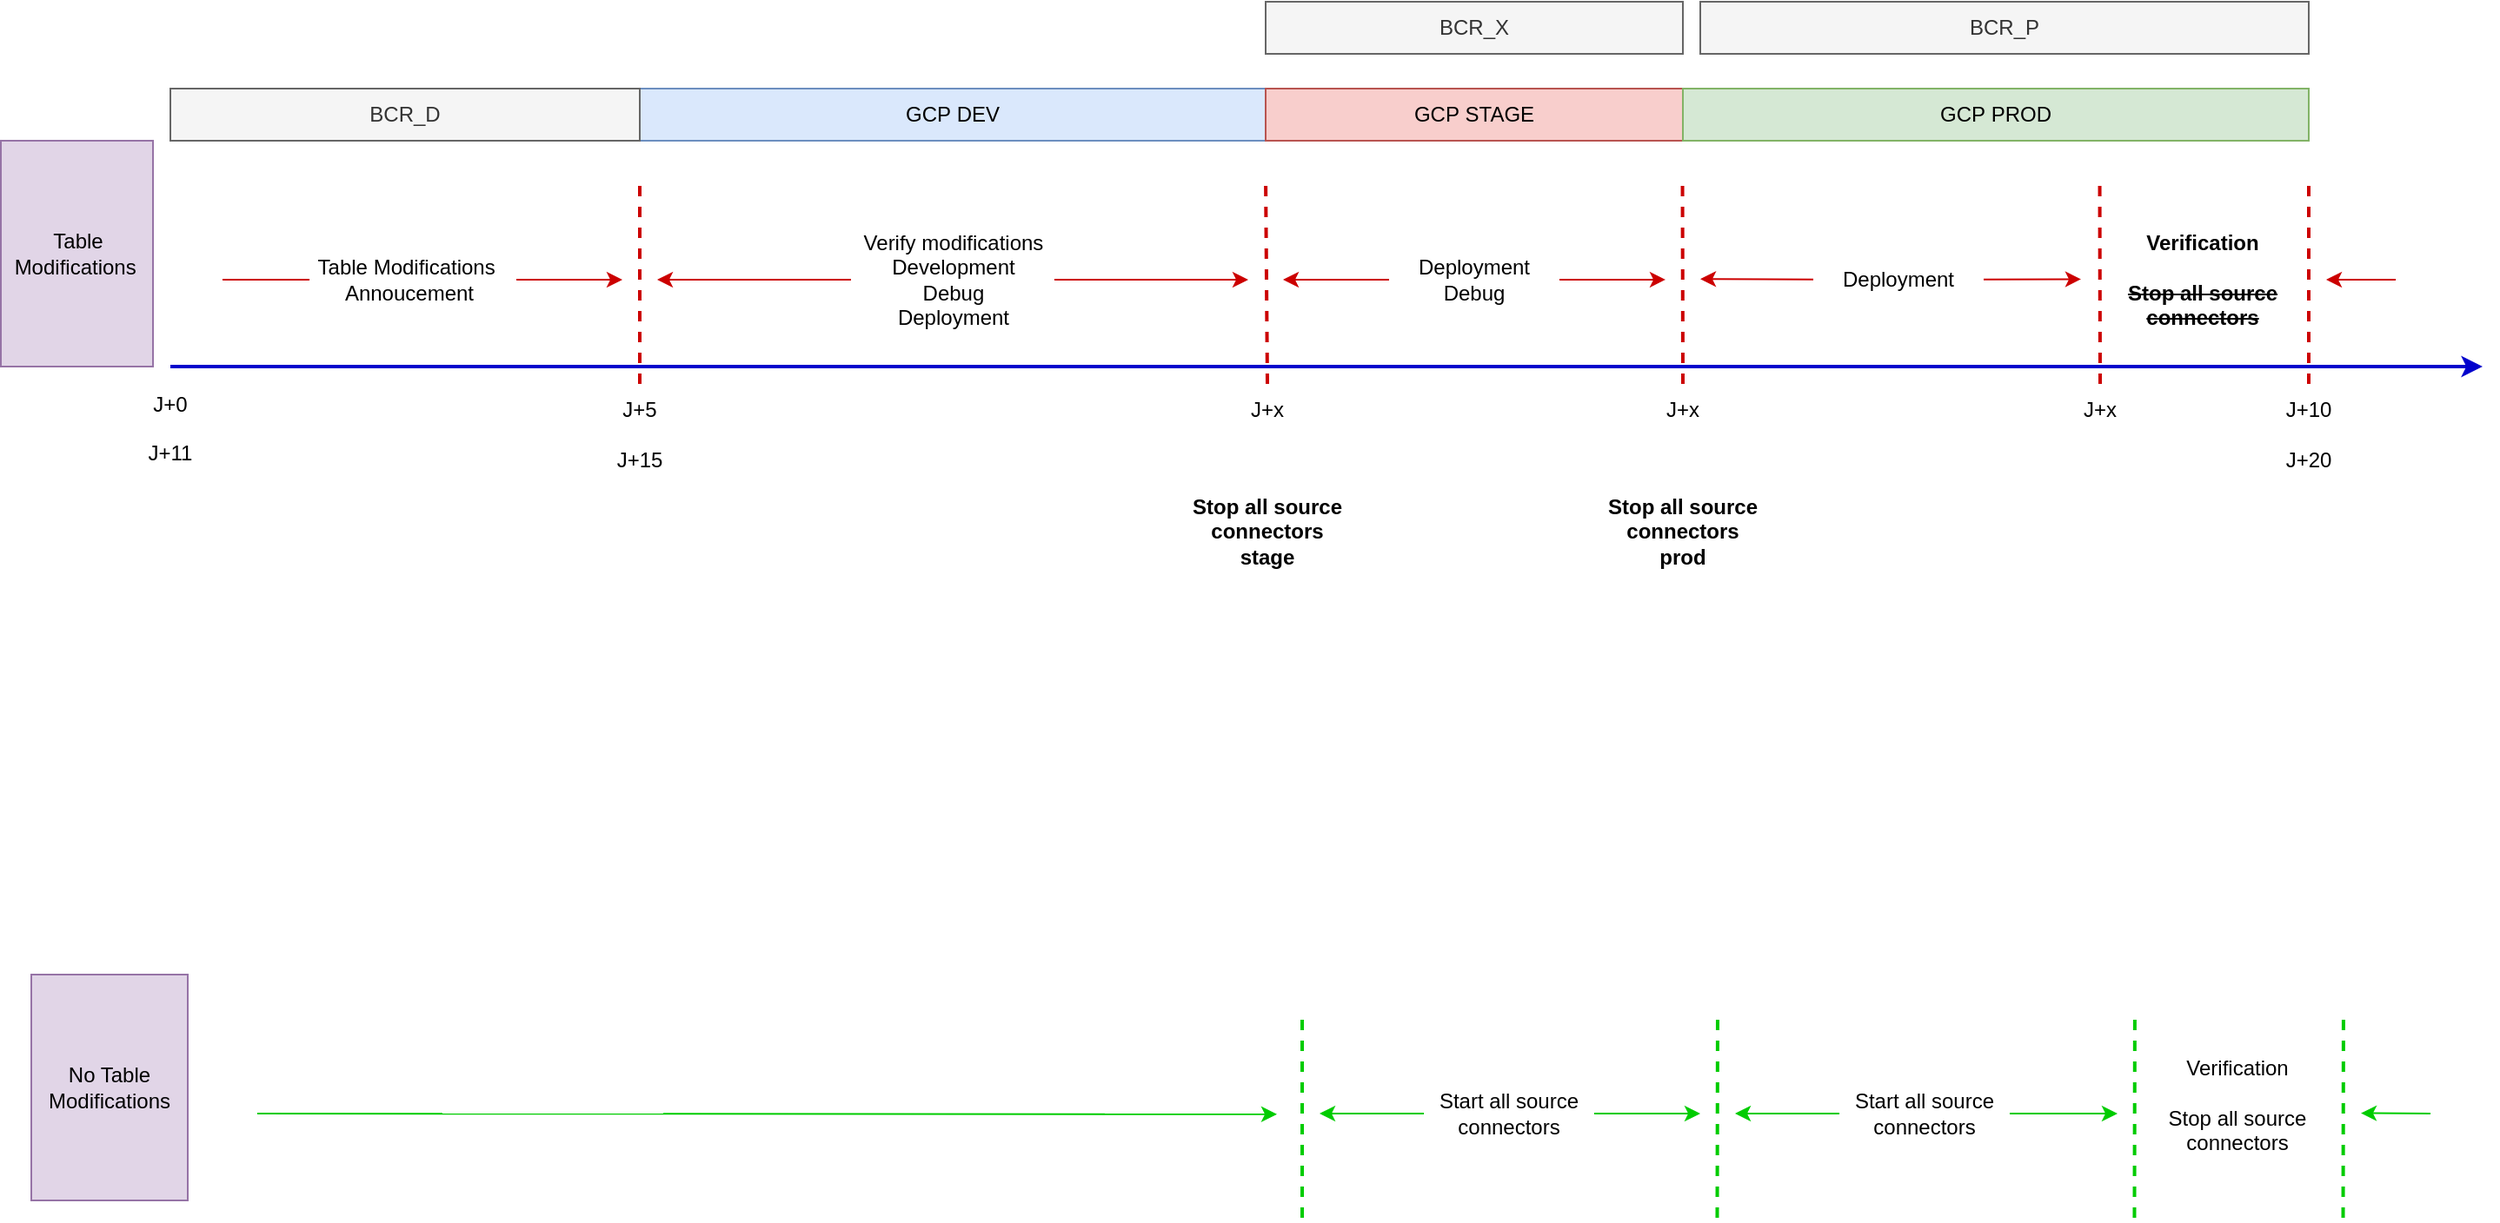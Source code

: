<mxfile version="23.1.8" type="github">
  <diagram name="Page-1" id="e7e014a7-5840-1c2e-5031-d8a46d1fe8dd">
    <mxGraphModel dx="1666" dy="-67" grid="1" gridSize="10" guides="1" tooltips="1" connect="1" arrows="1" fold="1" page="1" pageScale="1" pageWidth="1169" pageHeight="826" background="none" math="0" shadow="0">
      <root>
        <mxCell id="0" />
        <mxCell id="1" parent="0" />
        <mxCell id="tyBdn8Una6jYjnqN0pja-41" value="" style="endArrow=classic;html=1;rounded=0;strokeWidth=2;strokeColor=#0000CC;" parent="1" edge="1">
          <mxGeometry width="50" height="50" relative="1" as="geometry">
            <mxPoint x="120" y="1200" as="sourcePoint" />
            <mxPoint x="1450" y="1200" as="targetPoint" />
          </mxGeometry>
        </mxCell>
        <mxCell id="tyBdn8Una6jYjnqN0pja-42" value="J+x" style="text;html=1;align=center;verticalAlign=middle;whiteSpace=wrap;rounded=0;" parent="1" vertex="1">
          <mxGeometry x="1200" y="1210" width="60" height="30" as="geometry" />
        </mxCell>
        <mxCell id="tyBdn8Una6jYjnqN0pja-43" value="J+x" style="text;html=1;align=center;verticalAlign=middle;whiteSpace=wrap;rounded=0;" parent="1" vertex="1">
          <mxGeometry x="960" y="1210" width="60" height="30" as="geometry" />
        </mxCell>
        <mxCell id="tyBdn8Una6jYjnqN0pja-44" value="J+x" style="text;html=1;align=center;verticalAlign=middle;whiteSpace=wrap;rounded=0;" parent="1" vertex="1">
          <mxGeometry x="721" y="1210" width="60" height="30" as="geometry" />
        </mxCell>
        <mxCell id="tyBdn8Una6jYjnqN0pja-45" value="Table Modifications&amp;nbsp;&lt;br&gt;Annoucement" style="text;html=1;align=center;verticalAlign=middle;whiteSpace=wrap;rounded=0;" parent="1" vertex="1">
          <mxGeometry x="200" y="1135" width="115" height="30" as="geometry" />
        </mxCell>
        <mxCell id="tyBdn8Una6jYjnqN0pja-46" value="" style="endArrow=classic;html=1;rounded=0;endSize=6;startSize=6;targetPerimeterSpacing=0;exitX=1.035;exitY=0.5;exitDx=0;exitDy=0;exitPerimeter=0;strokeColor=#CC0000;" parent="1" source="tyBdn8Una6jYjnqN0pja-45" edge="1">
          <mxGeometry width="50" height="50" relative="1" as="geometry">
            <mxPoint x="240" y="1150" as="sourcePoint" />
            <mxPoint x="380" y="1150" as="targetPoint" />
          </mxGeometry>
        </mxCell>
        <mxCell id="tyBdn8Una6jYjnqN0pja-54" value="Verify modifications&lt;br&gt;Development &lt;br&gt;Debug&lt;br&gt;Deployment" style="text;html=1;align=center;verticalAlign=middle;whiteSpace=wrap;rounded=0;" parent="1" vertex="1">
          <mxGeometry x="511.5" y="1135" width="117" height="30" as="geometry" />
        </mxCell>
        <mxCell id="tyBdn8Una6jYjnqN0pja-58" value="J+5" style="text;html=1;align=center;verticalAlign=middle;whiteSpace=wrap;rounded=0;" parent="1" vertex="1">
          <mxGeometry x="360" y="1210" width="60" height="30" as="geometry" />
        </mxCell>
        <mxCell id="tyBdn8Una6jYjnqN0pja-62" value="" style="endArrow=none;html=1;rounded=0;endFill=0;startArrow=classic;startFill=1;entryX=0;entryY=0.5;entryDx=0;entryDy=0;strokeColor=#CC0000;" parent="1" target="tyBdn8Una6jYjnqN0pja-54" edge="1">
          <mxGeometry width="50" height="50" relative="1" as="geometry">
            <mxPoint x="400" y="1150" as="sourcePoint" />
            <mxPoint x="330" y="1149.83" as="targetPoint" />
          </mxGeometry>
        </mxCell>
        <mxCell id="tyBdn8Una6jYjnqN0pja-63" value="" style="endArrow=classic;html=1;rounded=0;endFill=1;startArrow=none;startFill=0;endSize=6;strokeColor=#CC0000;" parent="1" source="tyBdn8Una6jYjnqN0pja-54" edge="1">
          <mxGeometry width="50" height="50" relative="1" as="geometry">
            <mxPoint x="570" y="1149.83" as="sourcePoint" />
            <mxPoint x="740" y="1150" as="targetPoint" />
          </mxGeometry>
        </mxCell>
        <mxCell id="tyBdn8Una6jYjnqN0pja-66" value="" style="endArrow=none;dashed=1;html=1;rounded=0;exitX=0.5;exitY=0;exitDx=0;exitDy=0;strokeWidth=2;strokeColor=#CC0000;" parent="1" source="tyBdn8Una6jYjnqN0pja-58" edge="1">
          <mxGeometry width="50" height="50" relative="1" as="geometry">
            <mxPoint x="530" y="1220" as="sourcePoint" />
            <mxPoint x="390" y="1090" as="targetPoint" />
          </mxGeometry>
        </mxCell>
        <mxCell id="tyBdn8Una6jYjnqN0pja-67" value="" style="endArrow=none;dashed=1;html=1;rounded=0;exitX=0.5;exitY=0;exitDx=0;exitDy=0;strokeWidth=2;strokeColor=#CC0000;" parent="1" source="tyBdn8Una6jYjnqN0pja-44" edge="1">
          <mxGeometry width="50" height="50" relative="1" as="geometry">
            <mxPoint x="629.76" y="1210" as="sourcePoint" />
            <mxPoint x="750" y="1090" as="targetPoint" />
          </mxGeometry>
        </mxCell>
        <mxCell id="tyBdn8Una6jYjnqN0pja-69" value="" style="endArrow=none;dashed=1;html=1;rounded=0;exitX=0.5;exitY=0;exitDx=0;exitDy=0;strokeWidth=2;strokeColor=#CC0000;" parent="1" source="tyBdn8Una6jYjnqN0pja-43" edge="1">
          <mxGeometry width="50" height="50" relative="1" as="geometry">
            <mxPoint x="990" y="1210" as="sourcePoint" />
            <mxPoint x="989.76" y="1090" as="targetPoint" />
          </mxGeometry>
        </mxCell>
        <mxCell id="tyBdn8Una6jYjnqN0pja-70" value="" style="endArrow=none;dashed=1;html=1;rounded=0;exitX=0.5;exitY=0;exitDx=0;exitDy=0;strokeWidth=2;strokeColor=#CC0000;" parent="1" source="tyBdn8Una6jYjnqN0pja-42" edge="1">
          <mxGeometry width="50" height="50" relative="1" as="geometry">
            <mxPoint x="1230" y="1210" as="sourcePoint" />
            <mxPoint x="1229.76" y="1090" as="targetPoint" />
          </mxGeometry>
        </mxCell>
        <mxCell id="tyBdn8Una6jYjnqN0pja-71" value="" style="endArrow=none;html=1;rounded=0;endFill=0;startArrow=classic;startFill=1;strokeColor=#CC0000;" parent="1" edge="1">
          <mxGeometry width="50" height="50" relative="1" as="geometry">
            <mxPoint x="1360" y="1150" as="sourcePoint" />
            <mxPoint x="1400" y="1150" as="targetPoint" />
          </mxGeometry>
        </mxCell>
        <mxCell id="tyBdn8Una6jYjnqN0pja-72" value="" style="endArrow=none;html=1;rounded=0;strokeColor=#CC0000;" parent="1" target="tyBdn8Una6jYjnqN0pja-45" edge="1">
          <mxGeometry width="50" height="50" relative="1" as="geometry">
            <mxPoint x="150" y="1150" as="sourcePoint" />
            <mxPoint x="110" y="1150" as="targetPoint" />
          </mxGeometry>
        </mxCell>
        <mxCell id="tyBdn8Una6jYjnqN0pja-74" value="" style="endArrow=classic;html=1;rounded=0;endFill=1;startArrow=none;startFill=0;endSize=6;strokeColor=#CC0000;" parent="1" source="tyBdn8Una6jYjnqN0pja-78" edge="1">
          <mxGeometry width="50" height="50" relative="1" as="geometry">
            <mxPoint x="930" y="1149.83" as="sourcePoint" />
            <mxPoint x="980" y="1149.97" as="targetPoint" />
          </mxGeometry>
        </mxCell>
        <mxCell id="tyBdn8Una6jYjnqN0pja-75" value="GCP&amp;nbsp;DEV" style="text;html=1;align=center;verticalAlign=middle;whiteSpace=wrap;rounded=0;fillColor=#dae8fc;strokeColor=#6c8ebf;" parent="1" vertex="1">
          <mxGeometry x="390" y="1040" width="360" height="30" as="geometry" />
        </mxCell>
        <mxCell id="tyBdn8Una6jYjnqN0pja-76" value="GCP&amp;nbsp;STAGE" style="text;html=1;align=center;verticalAlign=middle;whiteSpace=wrap;rounded=0;fillColor=#f8cecc;strokeColor=#b85450;" parent="1" vertex="1">
          <mxGeometry x="750" y="1040" width="240" height="30" as="geometry" />
        </mxCell>
        <mxCell id="tyBdn8Una6jYjnqN0pja-77" value="GCP&amp;nbsp;PROD" style="text;html=1;align=center;verticalAlign=middle;whiteSpace=wrap;rounded=0;fillColor=#d5e8d4;strokeColor=#82b366;" parent="1" vertex="1">
          <mxGeometry x="990" y="1040" width="360" height="30" as="geometry" />
        </mxCell>
        <mxCell id="tyBdn8Una6jYjnqN0pja-78" value="Deployment&lt;br&gt;Debug" style="text;html=1;align=center;verticalAlign=middle;whiteSpace=wrap;rounded=0;" parent="1" vertex="1">
          <mxGeometry x="821" y="1135" width="98" height="30" as="geometry" />
        </mxCell>
        <mxCell id="tyBdn8Una6jYjnqN0pja-79" value="" style="endArrow=none;dashed=1;html=1;rounded=0;exitX=0.5;exitY=0;exitDx=0;exitDy=0;strokeWidth=2;strokeColor=#CC0000;" parent="1" source="tyBdn8Una6jYjnqN0pja-80" edge="1">
          <mxGeometry width="50" height="50" relative="1" as="geometry">
            <mxPoint x="1350.24" y="1210" as="sourcePoint" />
            <mxPoint x="1350" y="1090" as="targetPoint" />
          </mxGeometry>
        </mxCell>
        <mxCell id="tyBdn8Una6jYjnqN0pja-80" value="J+10" style="text;html=1;align=center;verticalAlign=middle;whiteSpace=wrap;rounded=0;" parent="1" vertex="1">
          <mxGeometry x="1320" y="1210" width="60" height="30" as="geometry" />
        </mxCell>
        <mxCell id="tyBdn8Una6jYjnqN0pja-81" value="&lt;b&gt;Verification&lt;br&gt;&lt;br&gt;&lt;strike&gt;Stop all source connectors&lt;/strike&gt;&lt;/b&gt;" style="text;html=1;align=center;verticalAlign=middle;whiteSpace=wrap;rounded=0;" parent="1" vertex="1">
          <mxGeometry x="1240" y="1135" width="98" height="30" as="geometry" />
        </mxCell>
        <mxCell id="tyBdn8Una6jYjnqN0pja-82" value="Deployment" style="text;html=1;align=center;verticalAlign=middle;whiteSpace=wrap;rounded=0;" parent="1" vertex="1">
          <mxGeometry x="1065" y="1135" width="98" height="30" as="geometry" />
        </mxCell>
        <mxCell id="tyBdn8Una6jYjnqN0pja-83" value="" style="endArrow=none;html=1;rounded=0;endFill=0;startArrow=classic;startFill=1;strokeColor=#CC0000;" parent="1" target="tyBdn8Una6jYjnqN0pja-78" edge="1">
          <mxGeometry width="50" height="50" relative="1" as="geometry">
            <mxPoint x="760" y="1150" as="sourcePoint" />
            <mxPoint x="690" y="1149.58" as="targetPoint" />
          </mxGeometry>
        </mxCell>
        <mxCell id="tyBdn8Una6jYjnqN0pja-84" value="" style="endArrow=classic;html=1;rounded=0;endFill=1;startArrow=none;startFill=0;endSize=6;strokeColor=#CC0000;" parent="1" source="tyBdn8Una6jYjnqN0pja-82" edge="1">
          <mxGeometry width="50" height="50" relative="1" as="geometry">
            <mxPoint x="1169" y="1149.58" as="sourcePoint" />
            <mxPoint x="1219" y="1149.72" as="targetPoint" />
          </mxGeometry>
        </mxCell>
        <mxCell id="tyBdn8Una6jYjnqN0pja-85" value="" style="endArrow=none;html=1;rounded=0;endFill=0;startArrow=classic;startFill=1;strokeColor=#CC0000;" parent="1" target="tyBdn8Una6jYjnqN0pja-82" edge="1">
          <mxGeometry width="50" height="50" relative="1" as="geometry">
            <mxPoint x="1000" y="1149.58" as="sourcePoint" />
            <mxPoint x="1050" y="1149.58" as="targetPoint" />
          </mxGeometry>
        </mxCell>
        <mxCell id="tyBdn8Una6jYjnqN0pja-114" value="" style="endArrow=none;dashed=1;html=1;rounded=0;exitX=0.5;exitY=0;exitDx=0;exitDy=0;strokeWidth=2;strokeColor=#00CC00;" parent="1" edge="1">
          <mxGeometry width="50" height="50" relative="1" as="geometry">
            <mxPoint x="1009.74" y="1690" as="sourcePoint" />
            <mxPoint x="1010" y="1570" as="targetPoint" />
          </mxGeometry>
        </mxCell>
        <mxCell id="tyBdn8Una6jYjnqN0pja-115" value="" style="endArrow=none;dashed=1;html=1;rounded=0;exitX=0.5;exitY=0;exitDx=0;exitDy=0;strokeWidth=2;strokeColor=#00CC00;" parent="1" edge="1">
          <mxGeometry width="50" height="50" relative="1" as="geometry">
            <mxPoint x="1249.74" y="1690" as="sourcePoint" />
            <mxPoint x="1249.971" y="1570" as="targetPoint" />
          </mxGeometry>
        </mxCell>
        <mxCell id="tyBdn8Una6jYjnqN0pja-116" value="Start all source connectors" style="text;html=1;align=center;verticalAlign=middle;whiteSpace=wrap;rounded=0;" parent="1" vertex="1">
          <mxGeometry x="1080" y="1615" width="98" height="30" as="geometry" />
        </mxCell>
        <mxCell id="tyBdn8Una6jYjnqN0pja-117" value="Verification&lt;br&gt;&lt;br&gt;Stop all source connectors" style="text;html=1;align=center;verticalAlign=middle;whiteSpace=wrap;rounded=0;" parent="1" vertex="1">
          <mxGeometry x="1260" y="1610" width="98" height="30" as="geometry" />
        </mxCell>
        <mxCell id="tyBdn8Una6jYjnqN0pja-119" value="" style="endArrow=none;dashed=1;html=1;rounded=0;exitX=0.5;exitY=0;exitDx=0;exitDy=0;strokeWidth=2;strokeColor=#00CC00;" parent="1" edge="1">
          <mxGeometry width="50" height="50" relative="1" as="geometry">
            <mxPoint x="1369.76" y="1690" as="sourcePoint" />
            <mxPoint x="1369.973" y="1570" as="targetPoint" />
          </mxGeometry>
        </mxCell>
        <mxCell id="tyBdn8Una6jYjnqN0pja-120" value="" style="endArrow=none;html=1;rounded=0;endFill=0;startArrow=classic;startFill=1;strokeColor=#00CC00;" parent="1" edge="1">
          <mxGeometry width="50" height="50" relative="1" as="geometry">
            <mxPoint x="1380" y="1629.76" as="sourcePoint" />
            <mxPoint x="1420" y="1630" as="targetPoint" />
          </mxGeometry>
        </mxCell>
        <mxCell id="tyBdn8Una6jYjnqN0pja-122" value="No Table Modifications" style="text;html=1;align=center;verticalAlign=middle;whiteSpace=wrap;rounded=0;fillColor=#e1d5e7;strokeColor=#9673a6;" parent="1" vertex="1">
          <mxGeometry x="40" y="1550" width="90" height="130" as="geometry" />
        </mxCell>
        <mxCell id="tyBdn8Una6jYjnqN0pja-124" value="Table Modifications&amp;nbsp;" style="text;html=1;align=center;verticalAlign=middle;whiteSpace=wrap;rounded=0;fillColor=#e1d5e7;strokeColor=#9673a6;" parent="1" vertex="1">
          <mxGeometry x="22.5" y="1070" width="87.5" height="130" as="geometry" />
        </mxCell>
        <mxCell id="tyBdn8Una6jYjnqN0pja-129" value="" style="endArrow=none;dashed=1;html=1;rounded=0;strokeWidth=2;strokeColor=#00CC00;" parent="1" edge="1">
          <mxGeometry width="50" height="50" relative="1" as="geometry">
            <mxPoint x="771" y="1690" as="sourcePoint" />
            <mxPoint x="771" y="1570" as="targetPoint" />
          </mxGeometry>
        </mxCell>
        <mxCell id="tyBdn8Una6jYjnqN0pja-131" value="Start all source connectors" style="text;html=1;align=center;verticalAlign=middle;whiteSpace=wrap;rounded=0;" parent="1" vertex="1">
          <mxGeometry x="841" y="1615" width="98" height="30" as="geometry" />
        </mxCell>
        <mxCell id="tyBdn8Una6jYjnqN0pja-133" value="" style="endArrow=classic;html=1;rounded=0;endFill=1;startArrow=none;startFill=0;endSize=6;strokeColor=#00CC00;" parent="1" edge="1">
          <mxGeometry width="50" height="50" relative="1" as="geometry">
            <mxPoint x="170" y="1630" as="sourcePoint" />
            <mxPoint x="756.5" y="1630.42" as="targetPoint" />
          </mxGeometry>
        </mxCell>
        <mxCell id="tyBdn8Una6jYjnqN0pja-135" value="BCR_D" style="text;html=1;align=center;verticalAlign=middle;whiteSpace=wrap;rounded=0;fillColor=#f5f5f5;strokeColor=#666666;fontColor=#333333;" parent="1" vertex="1">
          <mxGeometry x="120" y="1040" width="270" height="30" as="geometry" />
        </mxCell>
        <mxCell id="tyBdn8Una6jYjnqN0pja-136" value="" style="endArrow=none;html=1;rounded=0;endFill=0;startArrow=classic;startFill=1;strokeColor=#00CC00;" parent="1" target="tyBdn8Una6jYjnqN0pja-131" edge="1">
          <mxGeometry width="50" height="50" relative="1" as="geometry">
            <mxPoint x="781" y="1630" as="sourcePoint" />
            <mxPoint x="841" y="1635" as="targetPoint" />
          </mxGeometry>
        </mxCell>
        <mxCell id="tyBdn8Una6jYjnqN0pja-137" value="" style="endArrow=classic;html=1;rounded=0;endFill=1;startArrow=none;startFill=0;endSize=6;strokeColor=#00CC00;" parent="1" source="tyBdn8Una6jYjnqN0pja-131" edge="1">
          <mxGeometry width="50" height="50" relative="1" as="geometry">
            <mxPoint x="420" y="1763" as="sourcePoint" />
            <mxPoint x="1000" y="1630" as="targetPoint" />
          </mxGeometry>
        </mxCell>
        <mxCell id="tyBdn8Una6jYjnqN0pja-138" value="" style="endArrow=classic;html=1;rounded=0;endFill=1;startArrow=none;startFill=0;endSize=6;strokeColor=#00CC00;exitX=1;exitY=0.5;exitDx=0;exitDy=0;" parent="1" source="tyBdn8Una6jYjnqN0pja-116" edge="1">
          <mxGeometry width="50" height="50" relative="1" as="geometry">
            <mxPoint x="1159" y="1680" as="sourcePoint" />
            <mxPoint x="1240" y="1630" as="targetPoint" />
          </mxGeometry>
        </mxCell>
        <mxCell id="tyBdn8Una6jYjnqN0pja-139" value="" style="endArrow=none;html=1;rounded=0;endFill=0;startArrow=classic;startFill=1;strokeColor=#00CC00;entryX=0;entryY=0.5;entryDx=0;entryDy=0;" parent="1" target="tyBdn8Una6jYjnqN0pja-116" edge="1">
          <mxGeometry width="50" height="50" relative="1" as="geometry">
            <mxPoint x="1020" y="1630" as="sourcePoint" />
            <mxPoint x="851" y="1640" as="targetPoint" />
          </mxGeometry>
        </mxCell>
        <mxCell id="kaW0mde3zx5VTg1vMWy8-2" value="BCR_X" style="text;html=1;align=center;verticalAlign=middle;whiteSpace=wrap;rounded=0;fillColor=#f5f5f5;strokeColor=#666666;fontColor=#333333;" vertex="1" parent="1">
          <mxGeometry x="750" y="990" width="240" height="30" as="geometry" />
        </mxCell>
        <mxCell id="kaW0mde3zx5VTg1vMWy8-3" value="BCR_P" style="text;html=1;align=center;verticalAlign=middle;whiteSpace=wrap;rounded=0;fillColor=#f5f5f5;strokeColor=#666666;fontColor=#333333;" vertex="1" parent="1">
          <mxGeometry x="1000" y="990" width="350" height="30" as="geometry" />
        </mxCell>
        <mxCell id="kaW0mde3zx5VTg1vMWy8-4" value="&lt;b&gt;Stop all source connectors&lt;br&gt;stage&lt;br&gt;&lt;/b&gt;" style="text;html=1;align=center;verticalAlign=middle;whiteSpace=wrap;rounded=0;" vertex="1" parent="1">
          <mxGeometry x="701.5" y="1280" width="98" height="30" as="geometry" />
        </mxCell>
        <mxCell id="kaW0mde3zx5VTg1vMWy8-7" value="&lt;b&gt;Stop all source connectors &lt;br&gt;prod&lt;/b&gt;" style="text;html=1;align=center;verticalAlign=middle;whiteSpace=wrap;rounded=0;" vertex="1" parent="1">
          <mxGeometry x="940.5" y="1280" width="98" height="30" as="geometry" />
        </mxCell>
        <mxCell id="kaW0mde3zx5VTg1vMWy8-18" value="J+15" style="text;html=1;align=center;verticalAlign=middle;whiteSpace=wrap;rounded=0;" vertex="1" parent="1">
          <mxGeometry x="360" y="1239" width="60" height="30" as="geometry" />
        </mxCell>
        <mxCell id="kaW0mde3zx5VTg1vMWy8-19" value="J+20" style="text;html=1;align=center;verticalAlign=middle;whiteSpace=wrap;rounded=0;" vertex="1" parent="1">
          <mxGeometry x="1320" y="1239" width="60" height="30" as="geometry" />
        </mxCell>
        <mxCell id="kaW0mde3zx5VTg1vMWy8-21" value="J+0" style="text;html=1;align=center;verticalAlign=middle;whiteSpace=wrap;rounded=0;" vertex="1" parent="1">
          <mxGeometry x="90" y="1207" width="60" height="30" as="geometry" />
        </mxCell>
        <mxCell id="kaW0mde3zx5VTg1vMWy8-22" value="J+11" style="text;html=1;align=center;verticalAlign=middle;whiteSpace=wrap;rounded=0;" vertex="1" parent="1">
          <mxGeometry x="90" y="1235" width="60" height="30" as="geometry" />
        </mxCell>
      </root>
    </mxGraphModel>
  </diagram>
</mxfile>
